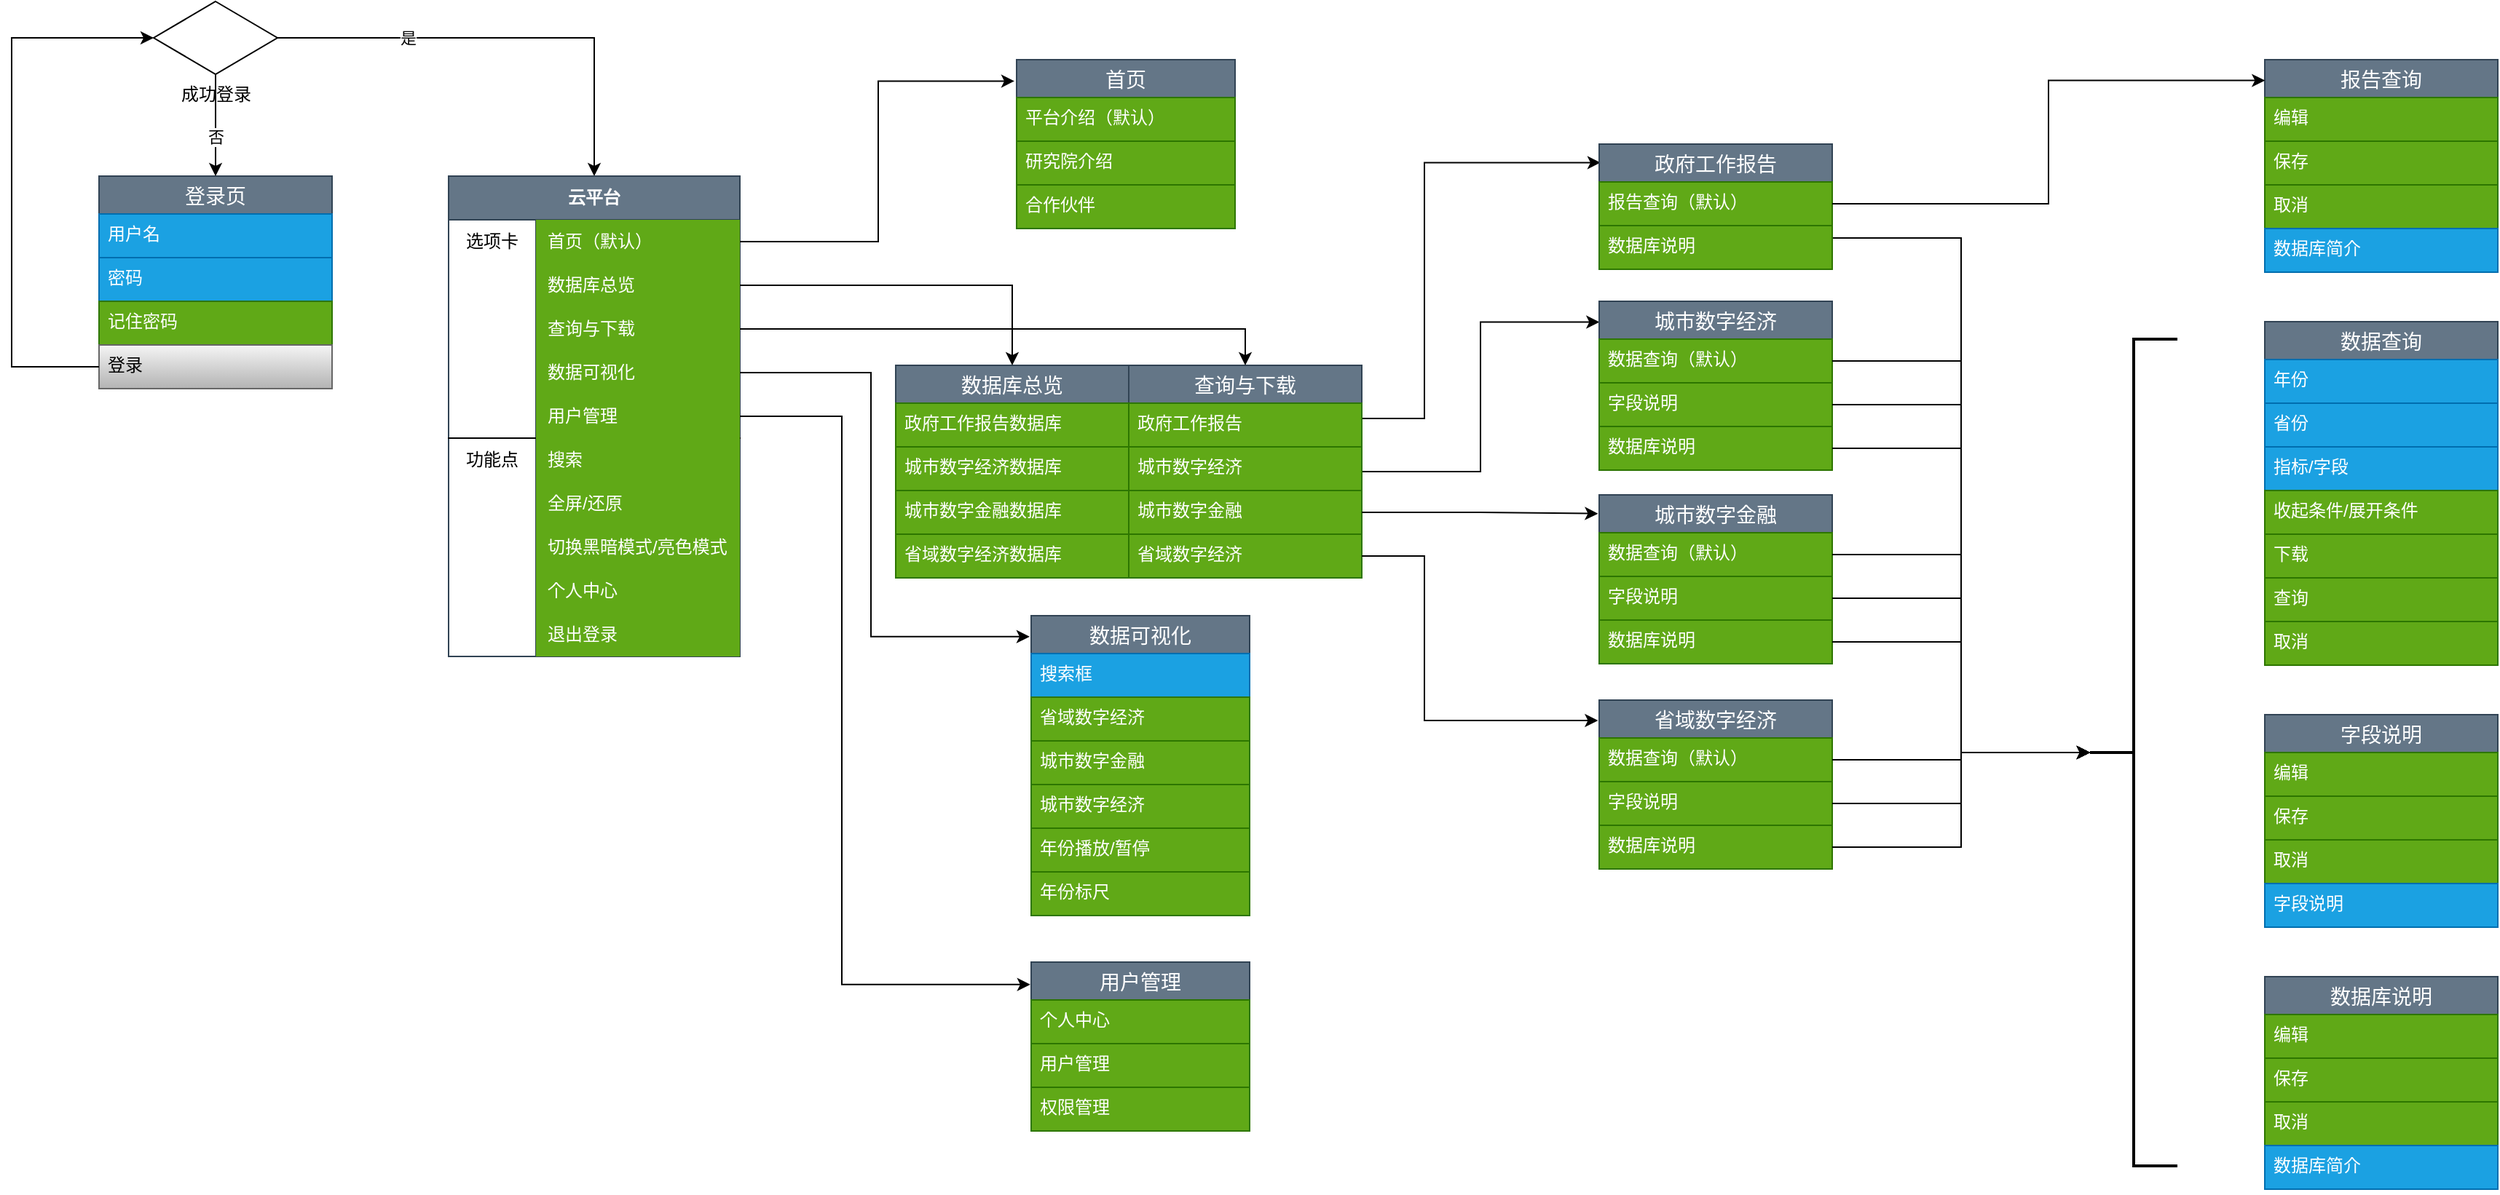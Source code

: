 <mxfile version="21.3.2" type="github">
  <diagram name="第 1 页" id="iISZ1i06i-iWEMT5HrnV">
    <mxGraphModel dx="636" dy="361" grid="1" gridSize="10" guides="1" tooltips="1" connect="1" arrows="1" fold="1" page="1" pageScale="1" pageWidth="827" pageHeight="1169" math="0" shadow="0">
      <root>
        <mxCell id="0" />
        <mxCell id="1" parent="0" />
        <mxCell id="XsBrNHMWEvMUsBHtOvP9-17" value="登录页" style="swimlane;fontStyle=0;childLayout=stackLayout;horizontal=1;startSize=26;horizontalStack=0;resizeParent=1;resizeParentMax=0;resizeLast=0;collapsible=1;marginBottom=0;align=center;fontSize=14;fillColor=#647687;fontColor=#ffffff;strokeColor=#314354;" vertex="1" parent="1">
          <mxGeometry x="120" y="180" width="160" height="146" as="geometry" />
        </mxCell>
        <mxCell id="XsBrNHMWEvMUsBHtOvP9-18" value="用户名" style="text;strokeColor=#006EAF;fillColor=#1ba1e2;spacingLeft=4;spacingRight=4;overflow=hidden;rotatable=0;points=[[0,0.5],[1,0.5]];portConstraint=eastwest;fontSize=12;whiteSpace=wrap;html=1;fontColor=#ffffff;" vertex="1" parent="XsBrNHMWEvMUsBHtOvP9-17">
          <mxGeometry y="26" width="160" height="30" as="geometry" />
        </mxCell>
        <mxCell id="XsBrNHMWEvMUsBHtOvP9-19" value="密码" style="text;strokeColor=#006EAF;fillColor=#1ba1e2;spacingLeft=4;spacingRight=4;overflow=hidden;rotatable=0;points=[[0,0.5],[1,0.5]];portConstraint=eastwest;fontSize=12;whiteSpace=wrap;html=1;fontColor=#ffffff;" vertex="1" parent="XsBrNHMWEvMUsBHtOvP9-17">
          <mxGeometry y="56" width="160" height="30" as="geometry" />
        </mxCell>
        <mxCell id="XsBrNHMWEvMUsBHtOvP9-20" value="记住密码" style="text;strokeColor=#2D7600;fillColor=#60a917;spacingLeft=4;spacingRight=4;overflow=hidden;rotatable=0;points=[[0,0.5],[1,0.5]];portConstraint=eastwest;fontSize=12;whiteSpace=wrap;html=1;fontColor=#ffffff;" vertex="1" parent="XsBrNHMWEvMUsBHtOvP9-17">
          <mxGeometry y="86" width="160" height="30" as="geometry" />
        </mxCell>
        <mxCell id="XsBrNHMWEvMUsBHtOvP9-22" value="登录" style="text;strokeColor=#666666;fillColor=#f5f5f5;spacingLeft=4;spacingRight=4;overflow=hidden;rotatable=0;points=[[0,0.5],[1,0.5]];portConstraint=eastwest;fontSize=12;whiteSpace=wrap;html=1;gradientColor=#b3b3b3;fontColor=#000000;" vertex="1" parent="XsBrNHMWEvMUsBHtOvP9-17">
          <mxGeometry y="116" width="160" height="30" as="geometry" />
        </mxCell>
        <mxCell id="XsBrNHMWEvMUsBHtOvP9-25" style="edgeStyle=orthogonalEdgeStyle;rounded=0;orthogonalLoop=1;jettySize=auto;html=1;exitX=0.5;exitY=1;exitDx=0;exitDy=0;exitPerimeter=0;entryX=0.5;entryY=0;entryDx=0;entryDy=0;" edge="1" parent="1" source="XsBrNHMWEvMUsBHtOvP9-23" target="XsBrNHMWEvMUsBHtOvP9-17">
          <mxGeometry relative="1" as="geometry" />
        </mxCell>
        <mxCell id="XsBrNHMWEvMUsBHtOvP9-26" value="否" style="edgeLabel;html=1;align=center;verticalAlign=middle;resizable=0;points=[];" vertex="1" connectable="0" parent="XsBrNHMWEvMUsBHtOvP9-25">
          <mxGeometry x="0.233" y="2" relative="1" as="geometry">
            <mxPoint x="-2" as="offset" />
          </mxGeometry>
        </mxCell>
        <mxCell id="XsBrNHMWEvMUsBHtOvP9-28" style="edgeStyle=orthogonalEdgeStyle;rounded=0;orthogonalLoop=1;jettySize=auto;html=1;exitX=1;exitY=0.5;exitDx=0;exitDy=0;exitPerimeter=0;entryX=0.5;entryY=0;entryDx=0;entryDy=0;" edge="1" parent="1" source="XsBrNHMWEvMUsBHtOvP9-23" target="XsBrNHMWEvMUsBHtOvP9-40">
          <mxGeometry relative="1" as="geometry">
            <mxPoint x="400" y="85" as="targetPoint" />
          </mxGeometry>
        </mxCell>
        <mxCell id="XsBrNHMWEvMUsBHtOvP9-29" value="是" style="edgeLabel;html=1;align=center;verticalAlign=middle;resizable=0;points=[];" vertex="1" connectable="0" parent="XsBrNHMWEvMUsBHtOvP9-28">
          <mxGeometry x="-0.158" y="1" relative="1" as="geometry">
            <mxPoint x="-42" y="1" as="offset" />
          </mxGeometry>
        </mxCell>
        <mxCell id="XsBrNHMWEvMUsBHtOvP9-23" value="成功登录" style="points=[[0.25,0.25,0],[0.5,0,0],[0.75,0.25,0],[1,0.5,0],[0.75,0.75,0],[0.5,1,0],[0.25,0.75,0],[0,0.5,0]];shape=mxgraph.bpmn.gateway2;html=1;verticalLabelPosition=bottom;labelBackgroundColor=none;verticalAlign=top;align=center;perimeter=rhombusPerimeter;outlineConnect=0;outline=none;symbol=none;" vertex="1" parent="1">
          <mxGeometry x="157.5" y="60" width="85" height="50" as="geometry" />
        </mxCell>
        <mxCell id="XsBrNHMWEvMUsBHtOvP9-24" style="edgeStyle=orthogonalEdgeStyle;rounded=0;orthogonalLoop=1;jettySize=auto;html=1;exitX=0;exitY=0.5;exitDx=0;exitDy=0;entryX=0;entryY=0.5;entryDx=0;entryDy=0;entryPerimeter=0;" edge="1" parent="1" source="XsBrNHMWEvMUsBHtOvP9-22" target="XsBrNHMWEvMUsBHtOvP9-23">
          <mxGeometry relative="1" as="geometry">
            <Array as="points">
              <mxPoint x="60" y="311" />
              <mxPoint x="60" y="85" />
            </Array>
          </mxGeometry>
        </mxCell>
        <mxCell id="XsBrNHMWEvMUsBHtOvP9-40" value="云平台" style="shape=table;startSize=30;container=1;collapsible=1;childLayout=tableLayout;fixedRows=1;rowLines=0;fontStyle=1;align=center;resizeLast=1;html=1;whiteSpace=wrap;fillColor=#647687;fontColor=#ffffff;strokeColor=#314354;" vertex="1" parent="1">
          <mxGeometry x="360" y="180" width="200" height="330" as="geometry" />
        </mxCell>
        <mxCell id="XsBrNHMWEvMUsBHtOvP9-41" value="" style="shape=tableRow;horizontal=0;startSize=0;swimlaneHead=0;swimlaneBody=0;fillColor=none;collapsible=0;dropTarget=0;points=[[0,0.5],[1,0.5]];portConstraint=eastwest;top=0;left=0;right=0;bottom=0;html=1;" vertex="1" parent="XsBrNHMWEvMUsBHtOvP9-40">
          <mxGeometry y="30" width="200" height="30" as="geometry" />
        </mxCell>
        <mxCell id="XsBrNHMWEvMUsBHtOvP9-42" value="选项卡" style="shape=partialRectangle;connectable=0;fillColor=none;top=0;left=0;bottom=0;right=0;fontStyle=0;overflow=hidden;html=1;whiteSpace=wrap;" vertex="1" parent="XsBrNHMWEvMUsBHtOvP9-41">
          <mxGeometry width="60" height="30" as="geometry">
            <mxRectangle width="60" height="30" as="alternateBounds" />
          </mxGeometry>
        </mxCell>
        <mxCell id="XsBrNHMWEvMUsBHtOvP9-43" value="首页（默认）" style="shape=partialRectangle;connectable=0;fillColor=#60a917;top=0;left=0;bottom=0;right=0;align=left;spacingLeft=6;fontStyle=0;overflow=hidden;html=1;whiteSpace=wrap;fontColor=#ffffff;strokeColor=#2D7600;" vertex="1" parent="XsBrNHMWEvMUsBHtOvP9-41">
          <mxGeometry x="60" width="140" height="30" as="geometry">
            <mxRectangle width="140" height="30" as="alternateBounds" />
          </mxGeometry>
        </mxCell>
        <mxCell id="XsBrNHMWEvMUsBHtOvP9-56" value="" style="shape=tableRow;horizontal=0;startSize=0;swimlaneHead=0;swimlaneBody=0;fillColor=none;collapsible=0;dropTarget=0;points=[[0,0.5],[1,0.5]];portConstraint=eastwest;top=0;left=0;right=0;bottom=0;html=1;" vertex="1" parent="XsBrNHMWEvMUsBHtOvP9-40">
          <mxGeometry y="60" width="200" height="30" as="geometry" />
        </mxCell>
        <mxCell id="XsBrNHMWEvMUsBHtOvP9-57" value="" style="shape=partialRectangle;connectable=0;fillColor=none;top=0;left=0;bottom=0;right=0;fontStyle=0;overflow=hidden;html=1;whiteSpace=wrap;" vertex="1" parent="XsBrNHMWEvMUsBHtOvP9-56">
          <mxGeometry width="60" height="30" as="geometry">
            <mxRectangle width="60" height="30" as="alternateBounds" />
          </mxGeometry>
        </mxCell>
        <mxCell id="XsBrNHMWEvMUsBHtOvP9-58" value="数据库总览" style="shape=partialRectangle;connectable=0;fillColor=#60a917;top=0;left=0;bottom=0;right=0;align=left;spacingLeft=6;fontStyle=0;overflow=hidden;html=1;whiteSpace=wrap;fontColor=#ffffff;strokeColor=#2D7600;" vertex="1" parent="XsBrNHMWEvMUsBHtOvP9-56">
          <mxGeometry x="60" width="140" height="30" as="geometry">
            <mxRectangle width="140" height="30" as="alternateBounds" />
          </mxGeometry>
        </mxCell>
        <mxCell id="XsBrNHMWEvMUsBHtOvP9-59" value="" style="shape=tableRow;horizontal=0;startSize=0;swimlaneHead=0;swimlaneBody=0;fillColor=none;collapsible=0;dropTarget=0;points=[[0,0.5],[1,0.5]];portConstraint=eastwest;top=0;left=0;right=0;bottom=0;html=1;" vertex="1" parent="XsBrNHMWEvMUsBHtOvP9-40">
          <mxGeometry y="90" width="200" height="30" as="geometry" />
        </mxCell>
        <mxCell id="XsBrNHMWEvMUsBHtOvP9-60" value="" style="shape=partialRectangle;connectable=0;fillColor=none;top=0;left=0;bottom=0;right=0;fontStyle=0;overflow=hidden;html=1;whiteSpace=wrap;" vertex="1" parent="XsBrNHMWEvMUsBHtOvP9-59">
          <mxGeometry width="60" height="30" as="geometry">
            <mxRectangle width="60" height="30" as="alternateBounds" />
          </mxGeometry>
        </mxCell>
        <mxCell id="XsBrNHMWEvMUsBHtOvP9-61" value="查询与下载" style="shape=partialRectangle;connectable=0;fillColor=#60a917;top=0;left=0;bottom=0;right=0;align=left;spacingLeft=6;fontStyle=0;overflow=hidden;html=1;whiteSpace=wrap;fontColor=#ffffff;strokeColor=#2D7600;" vertex="1" parent="XsBrNHMWEvMUsBHtOvP9-59">
          <mxGeometry x="60" width="140" height="30" as="geometry">
            <mxRectangle width="140" height="30" as="alternateBounds" />
          </mxGeometry>
        </mxCell>
        <mxCell id="XsBrNHMWEvMUsBHtOvP9-72" value="" style="shape=tableRow;horizontal=0;startSize=0;swimlaneHead=0;swimlaneBody=0;fillColor=none;collapsible=0;dropTarget=0;points=[[0,0.5],[1,0.5]];portConstraint=eastwest;top=0;left=0;right=0;bottom=0;html=1;" vertex="1" parent="XsBrNHMWEvMUsBHtOvP9-40">
          <mxGeometry y="120" width="200" height="30" as="geometry" />
        </mxCell>
        <mxCell id="XsBrNHMWEvMUsBHtOvP9-73" value="" style="shape=partialRectangle;connectable=0;fillColor=none;top=0;left=0;bottom=0;right=0;fontStyle=0;overflow=hidden;html=1;whiteSpace=wrap;" vertex="1" parent="XsBrNHMWEvMUsBHtOvP9-72">
          <mxGeometry width="60" height="30" as="geometry">
            <mxRectangle width="60" height="30" as="alternateBounds" />
          </mxGeometry>
        </mxCell>
        <mxCell id="XsBrNHMWEvMUsBHtOvP9-74" value="数据可视化" style="shape=partialRectangle;connectable=0;fillColor=#60a917;top=0;left=0;bottom=0;right=0;align=left;spacingLeft=6;fontStyle=0;overflow=hidden;html=1;whiteSpace=wrap;fontColor=#ffffff;strokeColor=#2D7600;" vertex="1" parent="XsBrNHMWEvMUsBHtOvP9-72">
          <mxGeometry x="60" width="140" height="30" as="geometry">
            <mxRectangle width="140" height="30" as="alternateBounds" />
          </mxGeometry>
        </mxCell>
        <mxCell id="XsBrNHMWEvMUsBHtOvP9-44" value="" style="shape=tableRow;horizontal=0;startSize=0;swimlaneHead=0;swimlaneBody=0;fillColor=none;collapsible=0;dropTarget=0;points=[[0,0.5],[1,0.5]];portConstraint=eastwest;top=0;left=0;right=0;bottom=1;html=1;fontStyle=0" vertex="1" parent="XsBrNHMWEvMUsBHtOvP9-40">
          <mxGeometry y="150" width="200" height="30" as="geometry" />
        </mxCell>
        <mxCell id="XsBrNHMWEvMUsBHtOvP9-45" value="" style="shape=partialRectangle;connectable=0;fillColor=none;top=0;left=0;bottom=0;right=0;fontStyle=1;overflow=hidden;html=1;whiteSpace=wrap;" vertex="1" parent="XsBrNHMWEvMUsBHtOvP9-44">
          <mxGeometry width="60" height="30" as="geometry">
            <mxRectangle width="60" height="30" as="alternateBounds" />
          </mxGeometry>
        </mxCell>
        <mxCell id="XsBrNHMWEvMUsBHtOvP9-46" value="用户管理" style="shape=partialRectangle;connectable=0;fillColor=#60a917;top=0;left=0;bottom=0;right=0;align=left;spacingLeft=6;fontStyle=0;overflow=hidden;html=1;whiteSpace=wrap;fontColor=#ffffff;strokeColor=#2D7600;" vertex="1" parent="XsBrNHMWEvMUsBHtOvP9-44">
          <mxGeometry x="60" width="140" height="30" as="geometry">
            <mxRectangle width="140" height="30" as="alternateBounds" />
          </mxGeometry>
        </mxCell>
        <mxCell id="XsBrNHMWEvMUsBHtOvP9-47" value="" style="shape=tableRow;horizontal=0;startSize=0;swimlaneHead=0;swimlaneBody=0;fillColor=none;collapsible=0;dropTarget=0;points=[[0,0.5],[1,0.5]];portConstraint=eastwest;top=0;left=0;right=0;bottom=0;html=1;" vertex="1" parent="XsBrNHMWEvMUsBHtOvP9-40">
          <mxGeometry y="180" width="200" height="30" as="geometry" />
        </mxCell>
        <mxCell id="XsBrNHMWEvMUsBHtOvP9-48" value="功能点" style="shape=partialRectangle;connectable=0;fillColor=none;top=0;left=0;bottom=0;right=0;editable=1;overflow=hidden;html=1;whiteSpace=wrap;" vertex="1" parent="XsBrNHMWEvMUsBHtOvP9-47">
          <mxGeometry width="60" height="30" as="geometry">
            <mxRectangle width="60" height="30" as="alternateBounds" />
          </mxGeometry>
        </mxCell>
        <mxCell id="XsBrNHMWEvMUsBHtOvP9-49" value="搜索" style="shape=partialRectangle;connectable=0;fillColor=#60a917;top=0;left=0;bottom=0;right=0;align=left;spacingLeft=6;overflow=hidden;html=1;whiteSpace=wrap;fontColor=#ffffff;strokeColor=#2D7600;" vertex="1" parent="XsBrNHMWEvMUsBHtOvP9-47">
          <mxGeometry x="60" width="140" height="30" as="geometry">
            <mxRectangle width="140" height="30" as="alternateBounds" />
          </mxGeometry>
        </mxCell>
        <mxCell id="XsBrNHMWEvMUsBHtOvP9-63" value="" style="shape=tableRow;horizontal=0;startSize=0;swimlaneHead=0;swimlaneBody=0;fillColor=none;collapsible=0;dropTarget=0;points=[[0,0.5],[1,0.5]];portConstraint=eastwest;top=0;left=0;right=0;bottom=0;html=1;" vertex="1" parent="XsBrNHMWEvMUsBHtOvP9-40">
          <mxGeometry y="210" width="200" height="30" as="geometry" />
        </mxCell>
        <mxCell id="XsBrNHMWEvMUsBHtOvP9-64" value="" style="shape=partialRectangle;connectable=0;fillColor=none;top=0;left=0;bottom=0;right=0;editable=1;overflow=hidden;html=1;whiteSpace=wrap;" vertex="1" parent="XsBrNHMWEvMUsBHtOvP9-63">
          <mxGeometry width="60" height="30" as="geometry">
            <mxRectangle width="60" height="30" as="alternateBounds" />
          </mxGeometry>
        </mxCell>
        <mxCell id="XsBrNHMWEvMUsBHtOvP9-65" value="全屏/还原" style="shape=partialRectangle;connectable=0;fillColor=#60a917;top=0;left=0;bottom=0;right=0;align=left;spacingLeft=6;overflow=hidden;html=1;whiteSpace=wrap;fontColor=#ffffff;strokeColor=#2D7600;" vertex="1" parent="XsBrNHMWEvMUsBHtOvP9-63">
          <mxGeometry x="60" width="140" height="30" as="geometry">
            <mxRectangle width="140" height="30" as="alternateBounds" />
          </mxGeometry>
        </mxCell>
        <mxCell id="XsBrNHMWEvMUsBHtOvP9-50" value="" style="shape=tableRow;horizontal=0;startSize=0;swimlaneHead=0;swimlaneBody=0;fillColor=none;collapsible=0;dropTarget=0;points=[[0,0.5],[1,0.5]];portConstraint=eastwest;top=0;left=0;right=0;bottom=0;html=1;" vertex="1" parent="XsBrNHMWEvMUsBHtOvP9-40">
          <mxGeometry y="240" width="200" height="30" as="geometry" />
        </mxCell>
        <mxCell id="XsBrNHMWEvMUsBHtOvP9-51" value="" style="shape=partialRectangle;connectable=0;fillColor=none;top=0;left=0;bottom=0;right=0;editable=1;overflow=hidden;html=1;whiteSpace=wrap;" vertex="1" parent="XsBrNHMWEvMUsBHtOvP9-50">
          <mxGeometry width="60" height="30" as="geometry">
            <mxRectangle width="60" height="30" as="alternateBounds" />
          </mxGeometry>
        </mxCell>
        <mxCell id="XsBrNHMWEvMUsBHtOvP9-52" value="切换黑暗模式/亮色模式" style="shape=partialRectangle;connectable=0;fillColor=#60a917;top=0;left=0;bottom=0;right=0;align=left;spacingLeft=6;overflow=hidden;html=1;whiteSpace=wrap;fontColor=#ffffff;strokeColor=#2D7600;" vertex="1" parent="XsBrNHMWEvMUsBHtOvP9-50">
          <mxGeometry x="60" width="140" height="30" as="geometry">
            <mxRectangle width="140" height="30" as="alternateBounds" />
          </mxGeometry>
        </mxCell>
        <mxCell id="XsBrNHMWEvMUsBHtOvP9-66" value="" style="shape=tableRow;horizontal=0;startSize=0;swimlaneHead=0;swimlaneBody=0;fillColor=none;collapsible=0;dropTarget=0;points=[[0,0.5],[1,0.5]];portConstraint=eastwest;top=0;left=0;right=0;bottom=0;html=1;" vertex="1" parent="XsBrNHMWEvMUsBHtOvP9-40">
          <mxGeometry y="270" width="200" height="30" as="geometry" />
        </mxCell>
        <mxCell id="XsBrNHMWEvMUsBHtOvP9-67" value="" style="shape=partialRectangle;connectable=0;fillColor=none;top=0;left=0;bottom=0;right=0;editable=1;overflow=hidden;html=1;whiteSpace=wrap;" vertex="1" parent="XsBrNHMWEvMUsBHtOvP9-66">
          <mxGeometry width="60" height="30" as="geometry">
            <mxRectangle width="60" height="30" as="alternateBounds" />
          </mxGeometry>
        </mxCell>
        <mxCell id="XsBrNHMWEvMUsBHtOvP9-68" value="个人中心" style="shape=partialRectangle;connectable=0;fillColor=#60a917;top=0;left=0;bottom=0;right=0;align=left;spacingLeft=6;overflow=hidden;html=1;whiteSpace=wrap;fontColor=#ffffff;strokeColor=#2D7600;" vertex="1" parent="XsBrNHMWEvMUsBHtOvP9-66">
          <mxGeometry x="60" width="140" height="30" as="geometry">
            <mxRectangle width="140" height="30" as="alternateBounds" />
          </mxGeometry>
        </mxCell>
        <mxCell id="XsBrNHMWEvMUsBHtOvP9-69" value="" style="shape=tableRow;horizontal=0;startSize=0;swimlaneHead=0;swimlaneBody=0;fillColor=none;collapsible=0;dropTarget=0;points=[[0,0.5],[1,0.5]];portConstraint=eastwest;top=0;left=0;right=0;bottom=0;html=1;" vertex="1" parent="XsBrNHMWEvMUsBHtOvP9-40">
          <mxGeometry y="300" width="200" height="30" as="geometry" />
        </mxCell>
        <mxCell id="XsBrNHMWEvMUsBHtOvP9-70" value="" style="shape=partialRectangle;connectable=0;fillColor=none;top=0;left=0;bottom=0;right=0;editable=1;overflow=hidden;html=1;whiteSpace=wrap;" vertex="1" parent="XsBrNHMWEvMUsBHtOvP9-69">
          <mxGeometry width="60" height="30" as="geometry">
            <mxRectangle width="60" height="30" as="alternateBounds" />
          </mxGeometry>
        </mxCell>
        <mxCell id="XsBrNHMWEvMUsBHtOvP9-71" value="退出登录" style="shape=partialRectangle;connectable=0;fillColor=#60a917;top=0;left=0;bottom=0;right=0;align=left;spacingLeft=6;overflow=hidden;html=1;whiteSpace=wrap;fontColor=#ffffff;strokeColor=#2D7600;" vertex="1" parent="XsBrNHMWEvMUsBHtOvP9-69">
          <mxGeometry x="60" width="140" height="30" as="geometry">
            <mxRectangle width="140" height="30" as="alternateBounds" />
          </mxGeometry>
        </mxCell>
        <mxCell id="XsBrNHMWEvMUsBHtOvP9-75" value="首页" style="swimlane;fontStyle=0;childLayout=stackLayout;horizontal=1;startSize=26;horizontalStack=0;resizeParent=1;resizeParentMax=0;resizeLast=0;collapsible=1;marginBottom=0;align=center;fontSize=14;fillColor=#647687;fontColor=#ffffff;strokeColor=#314354;" vertex="1" parent="1">
          <mxGeometry x="750" y="100" width="150" height="116" as="geometry" />
        </mxCell>
        <mxCell id="XsBrNHMWEvMUsBHtOvP9-76" value="平台介绍（默认）" style="text;strokeColor=#2D7600;fillColor=#60a917;spacingLeft=4;spacingRight=4;overflow=hidden;rotatable=0;points=[[0,0.5],[1,0.5]];portConstraint=eastwest;fontSize=12;whiteSpace=wrap;html=1;fontColor=#ffffff;" vertex="1" parent="XsBrNHMWEvMUsBHtOvP9-75">
          <mxGeometry y="26" width="150" height="30" as="geometry" />
        </mxCell>
        <mxCell id="XsBrNHMWEvMUsBHtOvP9-77" value="研究院介绍" style="text;strokeColor=#2D7600;fillColor=#60a917;spacingLeft=4;spacingRight=4;overflow=hidden;rotatable=0;points=[[0,0.5],[1,0.5]];portConstraint=eastwest;fontSize=12;whiteSpace=wrap;html=1;fontColor=#ffffff;" vertex="1" parent="XsBrNHMWEvMUsBHtOvP9-75">
          <mxGeometry y="56" width="150" height="30" as="geometry" />
        </mxCell>
        <mxCell id="XsBrNHMWEvMUsBHtOvP9-78" value="合作伙伴" style="text;strokeColor=#2D7600;fillColor=#60a917;spacingLeft=4;spacingRight=4;overflow=hidden;rotatable=0;points=[[0,0.5],[1,0.5]];portConstraint=eastwest;fontSize=12;whiteSpace=wrap;html=1;fontColor=#ffffff;" vertex="1" parent="XsBrNHMWEvMUsBHtOvP9-75">
          <mxGeometry y="86" width="150" height="30" as="geometry" />
        </mxCell>
        <mxCell id="XsBrNHMWEvMUsBHtOvP9-83" style="edgeStyle=orthogonalEdgeStyle;rounded=0;orthogonalLoop=1;jettySize=auto;html=1;exitX=1;exitY=0.5;exitDx=0;exitDy=0;entryX=-0.01;entryY=0.127;entryDx=0;entryDy=0;entryPerimeter=0;" edge="1" parent="1" source="XsBrNHMWEvMUsBHtOvP9-41" target="XsBrNHMWEvMUsBHtOvP9-75">
          <mxGeometry relative="1" as="geometry">
            <mxPoint x="730" y="120" as="targetPoint" />
          </mxGeometry>
        </mxCell>
        <mxCell id="XsBrNHMWEvMUsBHtOvP9-84" value="数据库总览" style="swimlane;fontStyle=0;childLayout=stackLayout;horizontal=1;startSize=26;horizontalStack=0;resizeParent=1;resizeParentMax=0;resizeLast=0;collapsible=1;marginBottom=0;align=center;fontSize=14;fillColor=#647687;fontColor=#ffffff;strokeColor=#314354;" vertex="1" parent="1">
          <mxGeometry x="667" y="310" width="160" height="146" as="geometry" />
        </mxCell>
        <mxCell id="XsBrNHMWEvMUsBHtOvP9-86" value="政府工作报告数据库" style="text;strokeColor=#2D7600;fillColor=#60a917;spacingLeft=4;spacingRight=4;overflow=hidden;rotatable=0;points=[[0,0.5],[1,0.5]];portConstraint=eastwest;fontSize=12;whiteSpace=wrap;html=1;fontColor=#ffffff;" vertex="1" parent="XsBrNHMWEvMUsBHtOvP9-84">
          <mxGeometry y="26" width="160" height="30" as="geometry" />
        </mxCell>
        <mxCell id="XsBrNHMWEvMUsBHtOvP9-90" value="城市数字经济数据库" style="text;strokeColor=#2D7600;fillColor=#60a917;spacingLeft=4;spacingRight=4;overflow=hidden;rotatable=0;points=[[0,0.5],[1,0.5]];portConstraint=eastwest;fontSize=12;whiteSpace=wrap;html=1;fontColor=#ffffff;" vertex="1" parent="XsBrNHMWEvMUsBHtOvP9-84">
          <mxGeometry y="56" width="160" height="30" as="geometry" />
        </mxCell>
        <mxCell id="XsBrNHMWEvMUsBHtOvP9-89" value="城市数字金融数据库" style="text;strokeColor=#2D7600;fillColor=#60a917;spacingLeft=4;spacingRight=4;overflow=hidden;rotatable=0;points=[[0,0.5],[1,0.5]];portConstraint=eastwest;fontSize=12;whiteSpace=wrap;html=1;fontColor=#ffffff;" vertex="1" parent="XsBrNHMWEvMUsBHtOvP9-84">
          <mxGeometry y="86" width="160" height="30" as="geometry" />
        </mxCell>
        <mxCell id="XsBrNHMWEvMUsBHtOvP9-195" value="省域数字经济数据库" style="text;strokeColor=#2D7600;fillColor=#60a917;spacingLeft=4;spacingRight=4;overflow=hidden;rotatable=0;points=[[0,0.5],[1,0.5]];portConstraint=eastwest;fontSize=12;whiteSpace=wrap;html=1;fontColor=#ffffff;" vertex="1" parent="XsBrNHMWEvMUsBHtOvP9-84">
          <mxGeometry y="116" width="160" height="30" as="geometry" />
        </mxCell>
        <mxCell id="XsBrNHMWEvMUsBHtOvP9-198" style="edgeStyle=orthogonalEdgeStyle;rounded=0;orthogonalLoop=1;jettySize=auto;html=1;exitX=1;exitY=0.5;exitDx=0;exitDy=0;entryX=0.001;entryY=0.123;entryDx=0;entryDy=0;entryPerimeter=0;" edge="1" parent="1" source="XsBrNHMWEvMUsBHtOvP9-91" target="XsBrNHMWEvMUsBHtOvP9-103">
          <mxGeometry relative="1" as="geometry" />
        </mxCell>
        <mxCell id="XsBrNHMWEvMUsBHtOvP9-208" style="edgeStyle=orthogonalEdgeStyle;rounded=0;orthogonalLoop=1;jettySize=auto;html=1;exitX=1;exitY=0.25;exitDx=0;exitDy=0;entryX=0.006;entryY=0.148;entryDx=0;entryDy=0;entryPerimeter=0;" edge="1" parent="1" source="XsBrNHMWEvMUsBHtOvP9-91" target="XsBrNHMWEvMUsBHtOvP9-108">
          <mxGeometry relative="1" as="geometry">
            <Array as="points">
              <mxPoint x="1030" y="346" />
              <mxPoint x="1030" y="171" />
            </Array>
          </mxGeometry>
        </mxCell>
        <mxCell id="XsBrNHMWEvMUsBHtOvP9-91" value="查询与下载" style="swimlane;fontStyle=0;childLayout=stackLayout;horizontal=1;startSize=26;horizontalStack=0;resizeParent=1;resizeParentMax=0;resizeLast=0;collapsible=1;marginBottom=0;align=center;fontSize=14;fillColor=#647687;fontColor=#ffffff;strokeColor=#314354;" vertex="1" parent="1">
          <mxGeometry x="827" y="310" width="160" height="146" as="geometry" />
        </mxCell>
        <mxCell id="XsBrNHMWEvMUsBHtOvP9-92" value="政府工作报告" style="text;strokeColor=#2D7600;fillColor=#60a917;spacingLeft=4;spacingRight=4;overflow=hidden;rotatable=0;points=[[0,0.5],[1,0.5]];portConstraint=eastwest;fontSize=12;whiteSpace=wrap;html=1;fontColor=#ffffff;" vertex="1" parent="XsBrNHMWEvMUsBHtOvP9-91">
          <mxGeometry y="26" width="160" height="30" as="geometry" />
        </mxCell>
        <mxCell id="XsBrNHMWEvMUsBHtOvP9-93" value="城市数字经济" style="text;strokeColor=#2D7600;fillColor=#60a917;spacingLeft=4;spacingRight=4;overflow=hidden;rotatable=0;points=[[0,0.5],[1,0.5]];portConstraint=eastwest;fontSize=12;whiteSpace=wrap;html=1;fontColor=#ffffff;" vertex="1" parent="XsBrNHMWEvMUsBHtOvP9-91">
          <mxGeometry y="56" width="160" height="30" as="geometry" />
        </mxCell>
        <mxCell id="XsBrNHMWEvMUsBHtOvP9-94" value="城市数字金融" style="text;strokeColor=#2D7600;fillColor=#60a917;spacingLeft=4;spacingRight=4;overflow=hidden;rotatable=0;points=[[0,0.5],[1,0.5]];portConstraint=eastwest;fontSize=12;whiteSpace=wrap;html=1;fontColor=#ffffff;" vertex="1" parent="XsBrNHMWEvMUsBHtOvP9-91">
          <mxGeometry y="86" width="160" height="30" as="geometry" />
        </mxCell>
        <mxCell id="XsBrNHMWEvMUsBHtOvP9-95" value="省域数字经济" style="text;strokeColor=#2D7600;fillColor=#60a917;spacingLeft=4;spacingRight=4;overflow=hidden;rotatable=0;points=[[0,0.5],[1,0.5]];portConstraint=eastwest;fontSize=12;whiteSpace=wrap;html=1;fontColor=#ffffff;" vertex="1" parent="XsBrNHMWEvMUsBHtOvP9-91">
          <mxGeometry y="116" width="160" height="30" as="geometry" />
        </mxCell>
        <mxCell id="XsBrNHMWEvMUsBHtOvP9-103" value="城市数字经济" style="swimlane;fontStyle=0;childLayout=stackLayout;horizontal=1;startSize=26;horizontalStack=0;resizeParent=1;resizeParentMax=0;resizeLast=0;collapsible=1;marginBottom=0;align=center;fontSize=14;fillColor=#647687;fontColor=#ffffff;strokeColor=#314354;" vertex="1" parent="1">
          <mxGeometry x="1150" y="266" width="160" height="116" as="geometry" />
        </mxCell>
        <mxCell id="XsBrNHMWEvMUsBHtOvP9-104" value="数据查询（默认）" style="text;strokeColor=#2D7600;fillColor=#60a917;spacingLeft=4;spacingRight=4;overflow=hidden;rotatable=0;points=[[0,0.5],[1,0.5]];portConstraint=eastwest;fontSize=12;whiteSpace=wrap;html=1;fontColor=#ffffff;" vertex="1" parent="XsBrNHMWEvMUsBHtOvP9-103">
          <mxGeometry y="26" width="160" height="30" as="geometry" />
        </mxCell>
        <mxCell id="XsBrNHMWEvMUsBHtOvP9-105" value="字段说明" style="text;strokeColor=#2D7600;fillColor=#60a917;spacingLeft=4;spacingRight=4;overflow=hidden;rotatable=0;points=[[0,0.5],[1,0.5]];portConstraint=eastwest;fontSize=12;whiteSpace=wrap;html=1;fontColor=#ffffff;" vertex="1" parent="XsBrNHMWEvMUsBHtOvP9-103">
          <mxGeometry y="56" width="160" height="30" as="geometry" />
        </mxCell>
        <mxCell id="XsBrNHMWEvMUsBHtOvP9-106" value="数据库说明" style="text;strokeColor=#2D7600;fillColor=#60a917;spacingLeft=4;spacingRight=4;overflow=hidden;rotatable=0;points=[[0,0.5],[1,0.5]];portConstraint=eastwest;fontSize=12;whiteSpace=wrap;html=1;fontColor=#ffffff;" vertex="1" parent="XsBrNHMWEvMUsBHtOvP9-103">
          <mxGeometry y="86" width="160" height="30" as="geometry" />
        </mxCell>
        <mxCell id="XsBrNHMWEvMUsBHtOvP9-206" style="edgeStyle=orthogonalEdgeStyle;rounded=0;orthogonalLoop=1;jettySize=auto;html=1;exitX=1;exitY=0.75;exitDx=0;exitDy=0;entryX=0;entryY=0.5;entryDx=0;entryDy=0;entryPerimeter=0;" edge="1" parent="1" source="XsBrNHMWEvMUsBHtOvP9-108" target="XsBrNHMWEvMUsBHtOvP9-153">
          <mxGeometry relative="1" as="geometry" />
        </mxCell>
        <mxCell id="XsBrNHMWEvMUsBHtOvP9-108" value="政府工作报告" style="swimlane;fontStyle=0;childLayout=stackLayout;horizontal=1;startSize=26;horizontalStack=0;resizeParent=1;resizeParentMax=0;resizeLast=0;collapsible=1;marginBottom=0;align=center;fontSize=14;fillColor=#647687;fontColor=#ffffff;strokeColor=#314354;" vertex="1" parent="1">
          <mxGeometry x="1150" y="158" width="160" height="86" as="geometry" />
        </mxCell>
        <mxCell id="XsBrNHMWEvMUsBHtOvP9-109" value="报告查询（默认）" style="text;strokeColor=#2D7600;fillColor=#60a917;spacingLeft=4;spacingRight=4;overflow=hidden;rotatable=0;points=[[0,0.5],[1,0.5]];portConstraint=eastwest;fontSize=12;whiteSpace=wrap;html=1;fontColor=#ffffff;" vertex="1" parent="XsBrNHMWEvMUsBHtOvP9-108">
          <mxGeometry y="26" width="160" height="30" as="geometry" />
        </mxCell>
        <mxCell id="XsBrNHMWEvMUsBHtOvP9-110" value="数据库说明" style="text;strokeColor=#2D7600;fillColor=#60a917;spacingLeft=4;spacingRight=4;overflow=hidden;rotatable=0;points=[[0,0.5],[1,0.5]];portConstraint=eastwest;fontSize=12;whiteSpace=wrap;html=1;fontColor=#ffffff;" vertex="1" parent="XsBrNHMWEvMUsBHtOvP9-108">
          <mxGeometry y="56" width="160" height="30" as="geometry" />
        </mxCell>
        <mxCell id="XsBrNHMWEvMUsBHtOvP9-126" value="数据查询" style="swimlane;fontStyle=0;childLayout=stackLayout;horizontal=1;startSize=26;horizontalStack=0;resizeParent=1;resizeParentMax=0;resizeLast=0;collapsible=1;marginBottom=0;align=center;fontSize=14;fillColor=#647687;fontColor=#ffffff;strokeColor=#314354;" vertex="1" parent="1">
          <mxGeometry x="1607" y="280" width="160" height="236" as="geometry" />
        </mxCell>
        <mxCell id="XsBrNHMWEvMUsBHtOvP9-127" value="年份" style="text;strokeColor=#006EAF;fillColor=#1ba1e2;spacingLeft=4;spacingRight=4;overflow=hidden;rotatable=0;points=[[0,0.5],[1,0.5]];portConstraint=eastwest;fontSize=12;whiteSpace=wrap;html=1;fontColor=#ffffff;" vertex="1" parent="XsBrNHMWEvMUsBHtOvP9-126">
          <mxGeometry y="26" width="160" height="30" as="geometry" />
        </mxCell>
        <mxCell id="XsBrNHMWEvMUsBHtOvP9-128" value="省份" style="text;strokeColor=#006EAF;fillColor=#1ba1e2;spacingLeft=4;spacingRight=4;overflow=hidden;rotatable=0;points=[[0,0.5],[1,0.5]];portConstraint=eastwest;fontSize=12;whiteSpace=wrap;html=1;fontColor=#ffffff;" vertex="1" parent="XsBrNHMWEvMUsBHtOvP9-126">
          <mxGeometry y="56" width="160" height="30" as="geometry" />
        </mxCell>
        <mxCell id="XsBrNHMWEvMUsBHtOvP9-129" value="指标/字段" style="text;strokeColor=#006EAF;fillColor=#1ba1e2;spacingLeft=4;spacingRight=4;overflow=hidden;rotatable=0;points=[[0,0.5],[1,0.5]];portConstraint=eastwest;fontSize=12;whiteSpace=wrap;html=1;fontColor=#ffffff;" vertex="1" parent="XsBrNHMWEvMUsBHtOvP9-126">
          <mxGeometry y="86" width="160" height="30" as="geometry" />
        </mxCell>
        <mxCell id="XsBrNHMWEvMUsBHtOvP9-133" value="收起条件/展开条件" style="text;strokeColor=#2D7600;fillColor=#60a917;spacingLeft=4;spacingRight=4;overflow=hidden;rotatable=0;points=[[0,0.5],[1,0.5]];portConstraint=eastwest;fontSize=12;whiteSpace=wrap;html=1;fontColor=#ffffff;" vertex="1" parent="XsBrNHMWEvMUsBHtOvP9-126">
          <mxGeometry y="116" width="160" height="30" as="geometry" />
        </mxCell>
        <mxCell id="XsBrNHMWEvMUsBHtOvP9-132" value="下载" style="text;strokeColor=#2D7600;fillColor=#60a917;spacingLeft=4;spacingRight=4;overflow=hidden;rotatable=0;points=[[0,0.5],[1,0.5]];portConstraint=eastwest;fontSize=12;whiteSpace=wrap;html=1;fontColor=#ffffff;" vertex="1" parent="XsBrNHMWEvMUsBHtOvP9-126">
          <mxGeometry y="146" width="160" height="30" as="geometry" />
        </mxCell>
        <mxCell id="XsBrNHMWEvMUsBHtOvP9-131" value="查询" style="text;strokeColor=#2D7600;fillColor=#60a917;spacingLeft=4;spacingRight=4;overflow=hidden;rotatable=0;points=[[0,0.5],[1,0.5]];portConstraint=eastwest;fontSize=12;whiteSpace=wrap;html=1;fontColor=#ffffff;" vertex="1" parent="XsBrNHMWEvMUsBHtOvP9-126">
          <mxGeometry y="176" width="160" height="30" as="geometry" />
        </mxCell>
        <mxCell id="XsBrNHMWEvMUsBHtOvP9-130" value="取消" style="text;strokeColor=#2D7600;fillColor=#60a917;spacingLeft=4;spacingRight=4;overflow=hidden;rotatable=0;points=[[0,0.5],[1,0.5]];portConstraint=eastwest;fontSize=12;whiteSpace=wrap;html=1;fontColor=#ffffff;" vertex="1" parent="XsBrNHMWEvMUsBHtOvP9-126">
          <mxGeometry y="206" width="160" height="30" as="geometry" />
        </mxCell>
        <mxCell id="XsBrNHMWEvMUsBHtOvP9-135" value="字段说明" style="swimlane;fontStyle=0;childLayout=stackLayout;horizontal=1;startSize=26;horizontalStack=0;resizeParent=1;resizeParentMax=0;resizeLast=0;collapsible=1;marginBottom=0;align=center;fontSize=14;fillColor=#647687;fontColor=#ffffff;strokeColor=#314354;" vertex="1" parent="1">
          <mxGeometry x="1607" y="550" width="160" height="146" as="geometry" />
        </mxCell>
        <mxCell id="XsBrNHMWEvMUsBHtOvP9-136" value="编辑" style="text;strokeColor=#2D7600;fillColor=#60a917;spacingLeft=4;spacingRight=4;overflow=hidden;rotatable=0;points=[[0,0.5],[1,0.5]];portConstraint=eastwest;fontSize=12;whiteSpace=wrap;html=1;fontColor=#ffffff;" vertex="1" parent="XsBrNHMWEvMUsBHtOvP9-135">
          <mxGeometry y="26" width="160" height="30" as="geometry" />
        </mxCell>
        <mxCell id="XsBrNHMWEvMUsBHtOvP9-143" value="保存" style="text;strokeColor=#2D7600;fillColor=#60a917;spacingLeft=4;spacingRight=4;overflow=hidden;rotatable=0;points=[[0,0.5],[1,0.5]];portConstraint=eastwest;fontSize=12;whiteSpace=wrap;html=1;fontColor=#ffffff;" vertex="1" parent="XsBrNHMWEvMUsBHtOvP9-135">
          <mxGeometry y="56" width="160" height="30" as="geometry" />
        </mxCell>
        <mxCell id="XsBrNHMWEvMUsBHtOvP9-144" value="取消" style="text;strokeColor=#2D7600;fillColor=#60a917;spacingLeft=4;spacingRight=4;overflow=hidden;rotatable=0;points=[[0,0.5],[1,0.5]];portConstraint=eastwest;fontSize=12;whiteSpace=wrap;html=1;fontColor=#ffffff;" vertex="1" parent="XsBrNHMWEvMUsBHtOvP9-135">
          <mxGeometry y="86" width="160" height="30" as="geometry" />
        </mxCell>
        <mxCell id="XsBrNHMWEvMUsBHtOvP9-137" value="字段说明" style="text;strokeColor=#006EAF;fillColor=#1ba1e2;spacingLeft=4;spacingRight=4;overflow=hidden;rotatable=0;points=[[0,0.5],[1,0.5]];portConstraint=eastwest;fontSize=12;whiteSpace=wrap;html=1;fontColor=#ffffff;" vertex="1" parent="XsBrNHMWEvMUsBHtOvP9-135">
          <mxGeometry y="116" width="160" height="30" as="geometry" />
        </mxCell>
        <mxCell id="XsBrNHMWEvMUsBHtOvP9-145" value="数据库说明" style="swimlane;fontStyle=0;childLayout=stackLayout;horizontal=1;startSize=26;horizontalStack=0;resizeParent=1;resizeParentMax=0;resizeLast=0;collapsible=1;marginBottom=0;align=center;fontSize=14;fillColor=#647687;fontColor=#ffffff;strokeColor=#314354;" vertex="1" parent="1">
          <mxGeometry x="1607" y="730" width="160" height="146" as="geometry" />
        </mxCell>
        <mxCell id="XsBrNHMWEvMUsBHtOvP9-146" value="编辑" style="text;strokeColor=#2D7600;fillColor=#60a917;spacingLeft=4;spacingRight=4;overflow=hidden;rotatable=0;points=[[0,0.5],[1,0.5]];portConstraint=eastwest;fontSize=12;whiteSpace=wrap;html=1;fontColor=#ffffff;" vertex="1" parent="XsBrNHMWEvMUsBHtOvP9-145">
          <mxGeometry y="26" width="160" height="30" as="geometry" />
        </mxCell>
        <mxCell id="XsBrNHMWEvMUsBHtOvP9-147" value="保存" style="text;strokeColor=#2D7600;fillColor=#60a917;spacingLeft=4;spacingRight=4;overflow=hidden;rotatable=0;points=[[0,0.5],[1,0.5]];portConstraint=eastwest;fontSize=12;whiteSpace=wrap;html=1;fontColor=#ffffff;" vertex="1" parent="XsBrNHMWEvMUsBHtOvP9-145">
          <mxGeometry y="56" width="160" height="30" as="geometry" />
        </mxCell>
        <mxCell id="XsBrNHMWEvMUsBHtOvP9-148" value="取消" style="text;strokeColor=#2D7600;fillColor=#60a917;spacingLeft=4;spacingRight=4;overflow=hidden;rotatable=0;points=[[0,0.5],[1,0.5]];portConstraint=eastwest;fontSize=12;whiteSpace=wrap;html=1;fontColor=#ffffff;" vertex="1" parent="XsBrNHMWEvMUsBHtOvP9-145">
          <mxGeometry y="86" width="160" height="30" as="geometry" />
        </mxCell>
        <mxCell id="XsBrNHMWEvMUsBHtOvP9-149" value="数据库简介" style="text;strokeColor=#006EAF;fillColor=#1ba1e2;spacingLeft=4;spacingRight=4;overflow=hidden;rotatable=0;points=[[0,0.5],[1,0.5]];portConstraint=eastwest;fontSize=12;whiteSpace=wrap;html=1;fontColor=#ffffff;" vertex="1" parent="XsBrNHMWEvMUsBHtOvP9-145">
          <mxGeometry y="116" width="160" height="30" as="geometry" />
        </mxCell>
        <mxCell id="XsBrNHMWEvMUsBHtOvP9-153" value="" style="strokeWidth=2;html=1;shape=mxgraph.flowchart.annotation_2;align=left;labelPosition=right;pointerEvents=1;" vertex="1" parent="1">
          <mxGeometry x="1487" y="292" width="60" height="568" as="geometry" />
        </mxCell>
        <mxCell id="XsBrNHMWEvMUsBHtOvP9-154" style="edgeStyle=orthogonalEdgeStyle;rounded=0;orthogonalLoop=1;jettySize=auto;html=1;exitX=1;exitY=0.5;exitDx=0;exitDy=0;entryX=0;entryY=0.5;entryDx=0;entryDy=0;entryPerimeter=0;" edge="1" parent="1" source="XsBrNHMWEvMUsBHtOvP9-104" target="XsBrNHMWEvMUsBHtOvP9-153">
          <mxGeometry relative="1" as="geometry" />
        </mxCell>
        <mxCell id="XsBrNHMWEvMUsBHtOvP9-155" style="edgeStyle=orthogonalEdgeStyle;rounded=0;orthogonalLoop=1;jettySize=auto;html=1;exitX=1;exitY=0.5;exitDx=0;exitDy=0;entryX=0;entryY=0.5;entryDx=0;entryDy=0;entryPerimeter=0;" edge="1" parent="1" source="XsBrNHMWEvMUsBHtOvP9-105" target="XsBrNHMWEvMUsBHtOvP9-153">
          <mxGeometry relative="1" as="geometry">
            <mxPoint x="1540" y="752" as="targetPoint" />
          </mxGeometry>
        </mxCell>
        <mxCell id="XsBrNHMWEvMUsBHtOvP9-156" style="edgeStyle=orthogonalEdgeStyle;rounded=0;orthogonalLoop=1;jettySize=auto;html=1;exitX=1;exitY=0.5;exitDx=0;exitDy=0;entryX=0;entryY=0.5;entryDx=0;entryDy=0;entryPerimeter=0;" edge="1" parent="1" source="XsBrNHMWEvMUsBHtOvP9-106" target="XsBrNHMWEvMUsBHtOvP9-153">
          <mxGeometry relative="1" as="geometry" />
        </mxCell>
        <mxCell id="XsBrNHMWEvMUsBHtOvP9-159" style="edgeStyle=orthogonalEdgeStyle;rounded=0;orthogonalLoop=1;jettySize=auto;html=1;exitX=1;exitY=0.5;exitDx=0;exitDy=0;entryX=0.5;entryY=0;entryDx=0;entryDy=0;" edge="1" parent="1" source="XsBrNHMWEvMUsBHtOvP9-56" target="XsBrNHMWEvMUsBHtOvP9-84">
          <mxGeometry relative="1" as="geometry" />
        </mxCell>
        <mxCell id="XsBrNHMWEvMUsBHtOvP9-160" style="edgeStyle=orthogonalEdgeStyle;rounded=0;orthogonalLoop=1;jettySize=auto;html=1;exitX=1;exitY=0.5;exitDx=0;exitDy=0;entryX=0.5;entryY=0;entryDx=0;entryDy=0;" edge="1" parent="1" source="XsBrNHMWEvMUsBHtOvP9-59" target="XsBrNHMWEvMUsBHtOvP9-91">
          <mxGeometry relative="1" as="geometry" />
        </mxCell>
        <mxCell id="XsBrNHMWEvMUsBHtOvP9-165" value="城市数字金融" style="swimlane;fontStyle=0;childLayout=stackLayout;horizontal=1;startSize=26;horizontalStack=0;resizeParent=1;resizeParentMax=0;resizeLast=0;collapsible=1;marginBottom=0;align=center;fontSize=14;fillColor=#647687;fontColor=#ffffff;strokeColor=#314354;" vertex="1" parent="1">
          <mxGeometry x="1150" y="399" width="160" height="116" as="geometry" />
        </mxCell>
        <mxCell id="XsBrNHMWEvMUsBHtOvP9-166" value="数据查询（默认）" style="text;strokeColor=#2D7600;fillColor=#60a917;spacingLeft=4;spacingRight=4;overflow=hidden;rotatable=0;points=[[0,0.5],[1,0.5]];portConstraint=eastwest;fontSize=12;whiteSpace=wrap;html=1;fontColor=#ffffff;" vertex="1" parent="XsBrNHMWEvMUsBHtOvP9-165">
          <mxGeometry y="26" width="160" height="30" as="geometry" />
        </mxCell>
        <mxCell id="XsBrNHMWEvMUsBHtOvP9-167" value="字段说明" style="text;strokeColor=#2D7600;fillColor=#60a917;spacingLeft=4;spacingRight=4;overflow=hidden;rotatable=0;points=[[0,0.5],[1,0.5]];portConstraint=eastwest;fontSize=12;whiteSpace=wrap;html=1;fontColor=#ffffff;" vertex="1" parent="XsBrNHMWEvMUsBHtOvP9-165">
          <mxGeometry y="56" width="160" height="30" as="geometry" />
        </mxCell>
        <mxCell id="XsBrNHMWEvMUsBHtOvP9-168" value="数据库说明" style="text;strokeColor=#2D7600;fillColor=#60a917;spacingLeft=4;spacingRight=4;overflow=hidden;rotatable=0;points=[[0,0.5],[1,0.5]];portConstraint=eastwest;fontSize=12;whiteSpace=wrap;html=1;fontColor=#ffffff;" vertex="1" parent="XsBrNHMWEvMUsBHtOvP9-165">
          <mxGeometry y="86" width="160" height="30" as="geometry" />
        </mxCell>
        <mxCell id="XsBrNHMWEvMUsBHtOvP9-171" value="省域数字经济" style="swimlane;fontStyle=0;childLayout=stackLayout;horizontal=1;startSize=26;horizontalStack=0;resizeParent=1;resizeParentMax=0;resizeLast=0;collapsible=1;marginBottom=0;align=center;fontSize=14;fillColor=#647687;fontColor=#ffffff;strokeColor=#314354;" vertex="1" parent="1">
          <mxGeometry x="1150" y="540" width="160" height="116" as="geometry" />
        </mxCell>
        <mxCell id="XsBrNHMWEvMUsBHtOvP9-172" value="数据查询（默认）" style="text;strokeColor=#2D7600;fillColor=#60a917;spacingLeft=4;spacingRight=4;overflow=hidden;rotatable=0;points=[[0,0.5],[1,0.5]];portConstraint=eastwest;fontSize=12;whiteSpace=wrap;html=1;fontColor=#ffffff;" vertex="1" parent="XsBrNHMWEvMUsBHtOvP9-171">
          <mxGeometry y="26" width="160" height="30" as="geometry" />
        </mxCell>
        <mxCell id="XsBrNHMWEvMUsBHtOvP9-173" value="字段说明" style="text;strokeColor=#2D7600;fillColor=#60a917;spacingLeft=4;spacingRight=4;overflow=hidden;rotatable=0;points=[[0,0.5],[1,0.5]];portConstraint=eastwest;fontSize=12;whiteSpace=wrap;html=1;fontColor=#ffffff;" vertex="1" parent="XsBrNHMWEvMUsBHtOvP9-171">
          <mxGeometry y="56" width="160" height="30" as="geometry" />
        </mxCell>
        <mxCell id="XsBrNHMWEvMUsBHtOvP9-174" value="数据库说明" style="text;strokeColor=#2D7600;fillColor=#60a917;spacingLeft=4;spacingRight=4;overflow=hidden;rotatable=0;points=[[0,0.5],[1,0.5]];portConstraint=eastwest;fontSize=12;whiteSpace=wrap;html=1;fontColor=#ffffff;" vertex="1" parent="XsBrNHMWEvMUsBHtOvP9-171">
          <mxGeometry y="86" width="160" height="30" as="geometry" />
        </mxCell>
        <mxCell id="XsBrNHMWEvMUsBHtOvP9-175" style="edgeStyle=orthogonalEdgeStyle;rounded=0;orthogonalLoop=1;jettySize=auto;html=1;exitX=1;exitY=0.5;exitDx=0;exitDy=0;entryX=0;entryY=0.5;entryDx=0;entryDy=0;entryPerimeter=0;" edge="1" parent="1" source="XsBrNHMWEvMUsBHtOvP9-166" target="XsBrNHMWEvMUsBHtOvP9-153">
          <mxGeometry relative="1" as="geometry" />
        </mxCell>
        <mxCell id="XsBrNHMWEvMUsBHtOvP9-176" style="edgeStyle=orthogonalEdgeStyle;rounded=0;orthogonalLoop=1;jettySize=auto;html=1;exitX=1;exitY=0.5;exitDx=0;exitDy=0;entryX=0;entryY=0.5;entryDx=0;entryDy=0;entryPerimeter=0;" edge="1" parent="1" source="XsBrNHMWEvMUsBHtOvP9-167" target="XsBrNHMWEvMUsBHtOvP9-153">
          <mxGeometry relative="1" as="geometry">
            <mxPoint x="1390" y="712" as="targetPoint" />
          </mxGeometry>
        </mxCell>
        <mxCell id="XsBrNHMWEvMUsBHtOvP9-177" style="edgeStyle=orthogonalEdgeStyle;rounded=0;orthogonalLoop=1;jettySize=auto;html=1;exitX=1;exitY=0.5;exitDx=0;exitDy=0;entryX=0;entryY=0.5;entryDx=0;entryDy=0;entryPerimeter=0;" edge="1" parent="1" source="XsBrNHMWEvMUsBHtOvP9-168" target="XsBrNHMWEvMUsBHtOvP9-153">
          <mxGeometry relative="1" as="geometry">
            <mxPoint x="1410" y="772" as="targetPoint" />
          </mxGeometry>
        </mxCell>
        <mxCell id="XsBrNHMWEvMUsBHtOvP9-179" style="edgeStyle=orthogonalEdgeStyle;rounded=0;orthogonalLoop=1;jettySize=auto;html=1;exitX=1;exitY=0.5;exitDx=0;exitDy=0;entryX=0;entryY=0.5;entryDx=0;entryDy=0;entryPerimeter=0;" edge="1" parent="1" source="XsBrNHMWEvMUsBHtOvP9-172" target="XsBrNHMWEvMUsBHtOvP9-153">
          <mxGeometry relative="1" as="geometry" />
        </mxCell>
        <mxCell id="XsBrNHMWEvMUsBHtOvP9-180" style="edgeStyle=orthogonalEdgeStyle;rounded=0;orthogonalLoop=1;jettySize=auto;html=1;exitX=1;exitY=0.5;exitDx=0;exitDy=0;entryX=0;entryY=0.5;entryDx=0;entryDy=0;entryPerimeter=0;" edge="1" parent="1" source="XsBrNHMWEvMUsBHtOvP9-173" target="XsBrNHMWEvMUsBHtOvP9-153">
          <mxGeometry relative="1" as="geometry">
            <mxPoint x="1530" y="732" as="targetPoint" />
          </mxGeometry>
        </mxCell>
        <mxCell id="XsBrNHMWEvMUsBHtOvP9-181" style="edgeStyle=orthogonalEdgeStyle;rounded=0;orthogonalLoop=1;jettySize=auto;html=1;exitX=1;exitY=0.5;exitDx=0;exitDy=0;entryX=0;entryY=0.5;entryDx=0;entryDy=0;entryPerimeter=0;" edge="1" parent="1" source="XsBrNHMWEvMUsBHtOvP9-174" target="XsBrNHMWEvMUsBHtOvP9-153">
          <mxGeometry relative="1" as="geometry" />
        </mxCell>
        <mxCell id="XsBrNHMWEvMUsBHtOvP9-183" value="报告查询" style="swimlane;fontStyle=0;childLayout=stackLayout;horizontal=1;startSize=26;horizontalStack=0;resizeParent=1;resizeParentMax=0;resizeLast=0;collapsible=1;marginBottom=0;align=center;fontSize=14;fillColor=#647687;fontColor=#ffffff;strokeColor=#314354;" vertex="1" parent="1">
          <mxGeometry x="1607" y="100" width="160" height="146" as="geometry" />
        </mxCell>
        <mxCell id="XsBrNHMWEvMUsBHtOvP9-184" value="编辑" style="text;strokeColor=#2D7600;fillColor=#60a917;spacingLeft=4;spacingRight=4;overflow=hidden;rotatable=0;points=[[0,0.5],[1,0.5]];portConstraint=eastwest;fontSize=12;whiteSpace=wrap;html=1;fontColor=#ffffff;" vertex="1" parent="XsBrNHMWEvMUsBHtOvP9-183">
          <mxGeometry y="26" width="160" height="30" as="geometry" />
        </mxCell>
        <mxCell id="XsBrNHMWEvMUsBHtOvP9-185" value="保存" style="text;strokeColor=#2D7600;fillColor=#60a917;spacingLeft=4;spacingRight=4;overflow=hidden;rotatable=0;points=[[0,0.5],[1,0.5]];portConstraint=eastwest;fontSize=12;whiteSpace=wrap;html=1;fontColor=#ffffff;" vertex="1" parent="XsBrNHMWEvMUsBHtOvP9-183">
          <mxGeometry y="56" width="160" height="30" as="geometry" />
        </mxCell>
        <mxCell id="XsBrNHMWEvMUsBHtOvP9-186" value="取消" style="text;strokeColor=#2D7600;fillColor=#60a917;spacingLeft=4;spacingRight=4;overflow=hidden;rotatable=0;points=[[0,0.5],[1,0.5]];portConstraint=eastwest;fontSize=12;whiteSpace=wrap;html=1;fontColor=#ffffff;" vertex="1" parent="XsBrNHMWEvMUsBHtOvP9-183">
          <mxGeometry y="86" width="160" height="30" as="geometry" />
        </mxCell>
        <mxCell id="XsBrNHMWEvMUsBHtOvP9-187" value="数据库简介" style="text;strokeColor=#006EAF;fillColor=#1ba1e2;spacingLeft=4;spacingRight=4;overflow=hidden;rotatable=0;points=[[0,0.5],[1,0.5]];portConstraint=eastwest;fontSize=12;whiteSpace=wrap;html=1;fontColor=#ffffff;" vertex="1" parent="XsBrNHMWEvMUsBHtOvP9-183">
          <mxGeometry y="116" width="160" height="30" as="geometry" />
        </mxCell>
        <mxCell id="XsBrNHMWEvMUsBHtOvP9-191" style="edgeStyle=orthogonalEdgeStyle;rounded=0;orthogonalLoop=1;jettySize=auto;html=1;exitX=1;exitY=0.5;exitDx=0;exitDy=0;entryX=0.001;entryY=0.098;entryDx=0;entryDy=0;entryPerimeter=0;" edge="1" parent="1" source="XsBrNHMWEvMUsBHtOvP9-109" target="XsBrNHMWEvMUsBHtOvP9-183">
          <mxGeometry relative="1" as="geometry" />
        </mxCell>
        <mxCell id="XsBrNHMWEvMUsBHtOvP9-199" style="edgeStyle=orthogonalEdgeStyle;rounded=0;orthogonalLoop=1;jettySize=auto;html=1;exitX=1;exitY=0.5;exitDx=0;exitDy=0;entryX=-0.005;entryY=0.111;entryDx=0;entryDy=0;entryPerimeter=0;" edge="1" parent="1" source="XsBrNHMWEvMUsBHtOvP9-94" target="XsBrNHMWEvMUsBHtOvP9-165">
          <mxGeometry relative="1" as="geometry" />
        </mxCell>
        <mxCell id="XsBrNHMWEvMUsBHtOvP9-200" style="edgeStyle=orthogonalEdgeStyle;rounded=0;orthogonalLoop=1;jettySize=auto;html=1;exitX=1;exitY=0.5;exitDx=0;exitDy=0;entryX=-0.005;entryY=0.121;entryDx=0;entryDy=0;entryPerimeter=0;" edge="1" parent="1" source="XsBrNHMWEvMUsBHtOvP9-95" target="XsBrNHMWEvMUsBHtOvP9-171">
          <mxGeometry relative="1" as="geometry">
            <Array as="points">
              <mxPoint x="1030" y="441" />
              <mxPoint x="1030" y="554" />
            </Array>
          </mxGeometry>
        </mxCell>
        <mxCell id="XsBrNHMWEvMUsBHtOvP9-201" value="数据可视化" style="swimlane;fontStyle=0;childLayout=stackLayout;horizontal=1;startSize=26;horizontalStack=0;resizeParent=1;resizeParentMax=0;resizeLast=0;collapsible=1;marginBottom=0;align=center;fontSize=14;fillColor=#647687;fontColor=#ffffff;strokeColor=#314354;" vertex="1" parent="1">
          <mxGeometry x="760" y="482" width="150" height="206" as="geometry" />
        </mxCell>
        <mxCell id="XsBrNHMWEvMUsBHtOvP9-202" value="搜索框" style="text;strokeColor=#006EAF;fillColor=#1ba1e2;spacingLeft=4;spacingRight=4;overflow=hidden;rotatable=0;points=[[0,0.5],[1,0.5]];portConstraint=eastwest;fontSize=12;whiteSpace=wrap;html=1;fontColor=#ffffff;" vertex="1" parent="XsBrNHMWEvMUsBHtOvP9-201">
          <mxGeometry y="26" width="150" height="30" as="geometry" />
        </mxCell>
        <mxCell id="XsBrNHMWEvMUsBHtOvP9-203" value="省域数字经济" style="text;strokeColor=#2D7600;fillColor=#60a917;spacingLeft=4;spacingRight=4;overflow=hidden;rotatable=0;points=[[0,0.5],[1,0.5]];portConstraint=eastwest;fontSize=12;whiteSpace=wrap;html=1;fontColor=#ffffff;" vertex="1" parent="XsBrNHMWEvMUsBHtOvP9-201">
          <mxGeometry y="56" width="150" height="30" as="geometry" />
        </mxCell>
        <mxCell id="XsBrNHMWEvMUsBHtOvP9-204" value="城市数字金融" style="text;strokeColor=#2D7600;fillColor=#60a917;spacingLeft=4;spacingRight=4;overflow=hidden;rotatable=0;points=[[0,0.5],[1,0.5]];portConstraint=eastwest;fontSize=12;whiteSpace=wrap;html=1;fontColor=#ffffff;" vertex="1" parent="XsBrNHMWEvMUsBHtOvP9-201">
          <mxGeometry y="86" width="150" height="30" as="geometry" />
        </mxCell>
        <mxCell id="XsBrNHMWEvMUsBHtOvP9-205" value="城市数字经济" style="text;strokeColor=#2D7600;fillColor=#60a917;spacingLeft=4;spacingRight=4;overflow=hidden;rotatable=0;points=[[0,0.5],[1,0.5]];portConstraint=eastwest;fontSize=12;whiteSpace=wrap;html=1;fontColor=#ffffff;" vertex="1" parent="XsBrNHMWEvMUsBHtOvP9-201">
          <mxGeometry y="116" width="150" height="30" as="geometry" />
        </mxCell>
        <mxCell id="XsBrNHMWEvMUsBHtOvP9-212" value="年份播放/暂停" style="text;strokeColor=#2D7600;fillColor=#60a917;spacingLeft=4;spacingRight=4;overflow=hidden;rotatable=0;points=[[0,0.5],[1,0.5]];portConstraint=eastwest;fontSize=12;whiteSpace=wrap;html=1;fontColor=#ffffff;" vertex="1" parent="XsBrNHMWEvMUsBHtOvP9-201">
          <mxGeometry y="146" width="150" height="30" as="geometry" />
        </mxCell>
        <mxCell id="XsBrNHMWEvMUsBHtOvP9-213" value="年份标尺" style="text;strokeColor=#2D7600;fillColor=#60a917;spacingLeft=4;spacingRight=4;overflow=hidden;rotatable=0;points=[[0,0.5],[1,0.5]];portConstraint=eastwest;fontSize=12;whiteSpace=wrap;html=1;fontColor=#ffffff;" vertex="1" parent="XsBrNHMWEvMUsBHtOvP9-201">
          <mxGeometry y="176" width="150" height="30" as="geometry" />
        </mxCell>
        <mxCell id="XsBrNHMWEvMUsBHtOvP9-214" style="edgeStyle=orthogonalEdgeStyle;rounded=0;orthogonalLoop=1;jettySize=auto;html=1;exitX=1;exitY=0.5;exitDx=0;exitDy=0;entryX=-0.007;entryY=0.07;entryDx=0;entryDy=0;entryPerimeter=0;" edge="1" parent="1" source="XsBrNHMWEvMUsBHtOvP9-72" target="XsBrNHMWEvMUsBHtOvP9-201">
          <mxGeometry relative="1" as="geometry">
            <Array as="points">
              <mxPoint x="650" y="315" />
              <mxPoint x="650" y="496" />
            </Array>
          </mxGeometry>
        </mxCell>
        <mxCell id="XsBrNHMWEvMUsBHtOvP9-215" value="用户管理" style="swimlane;fontStyle=0;childLayout=stackLayout;horizontal=1;startSize=26;horizontalStack=0;resizeParent=1;resizeParentMax=0;resizeLast=0;collapsible=1;marginBottom=0;align=center;fontSize=14;fillColor=#647687;fontColor=#ffffff;strokeColor=#314354;" vertex="1" parent="1">
          <mxGeometry x="760" y="720" width="150" height="116" as="geometry" />
        </mxCell>
        <mxCell id="XsBrNHMWEvMUsBHtOvP9-216" value="个人中心" style="text;strokeColor=#2D7600;fillColor=#60a917;spacingLeft=4;spacingRight=4;overflow=hidden;rotatable=0;points=[[0,0.5],[1,0.5]];portConstraint=eastwest;fontSize=12;whiteSpace=wrap;html=1;fontColor=#ffffff;" vertex="1" parent="XsBrNHMWEvMUsBHtOvP9-215">
          <mxGeometry y="26" width="150" height="30" as="geometry" />
        </mxCell>
        <mxCell id="XsBrNHMWEvMUsBHtOvP9-217" value="用户管理" style="text;strokeColor=#2D7600;fillColor=#60a917;spacingLeft=4;spacingRight=4;overflow=hidden;rotatable=0;points=[[0,0.5],[1,0.5]];portConstraint=eastwest;fontSize=12;whiteSpace=wrap;html=1;fontColor=#ffffff;" vertex="1" parent="XsBrNHMWEvMUsBHtOvP9-215">
          <mxGeometry y="56" width="150" height="30" as="geometry" />
        </mxCell>
        <mxCell id="XsBrNHMWEvMUsBHtOvP9-218" value="权限管理" style="text;strokeColor=#2D7600;fillColor=#60a917;spacingLeft=4;spacingRight=4;overflow=hidden;rotatable=0;points=[[0,0.5],[1,0.5]];portConstraint=eastwest;fontSize=12;whiteSpace=wrap;html=1;fontColor=#ffffff;" vertex="1" parent="XsBrNHMWEvMUsBHtOvP9-215">
          <mxGeometry y="86" width="150" height="30" as="geometry" />
        </mxCell>
        <mxCell id="XsBrNHMWEvMUsBHtOvP9-223" style="edgeStyle=orthogonalEdgeStyle;rounded=0;orthogonalLoop=1;jettySize=auto;html=1;exitX=1;exitY=0.5;exitDx=0;exitDy=0;entryX=-0.004;entryY=0.133;entryDx=0;entryDy=0;entryPerimeter=0;" edge="1" parent="1" source="XsBrNHMWEvMUsBHtOvP9-44" target="XsBrNHMWEvMUsBHtOvP9-215">
          <mxGeometry relative="1" as="geometry">
            <Array as="points">
              <mxPoint x="630" y="345" />
              <mxPoint x="630" y="735" />
            </Array>
          </mxGeometry>
        </mxCell>
      </root>
    </mxGraphModel>
  </diagram>
</mxfile>

